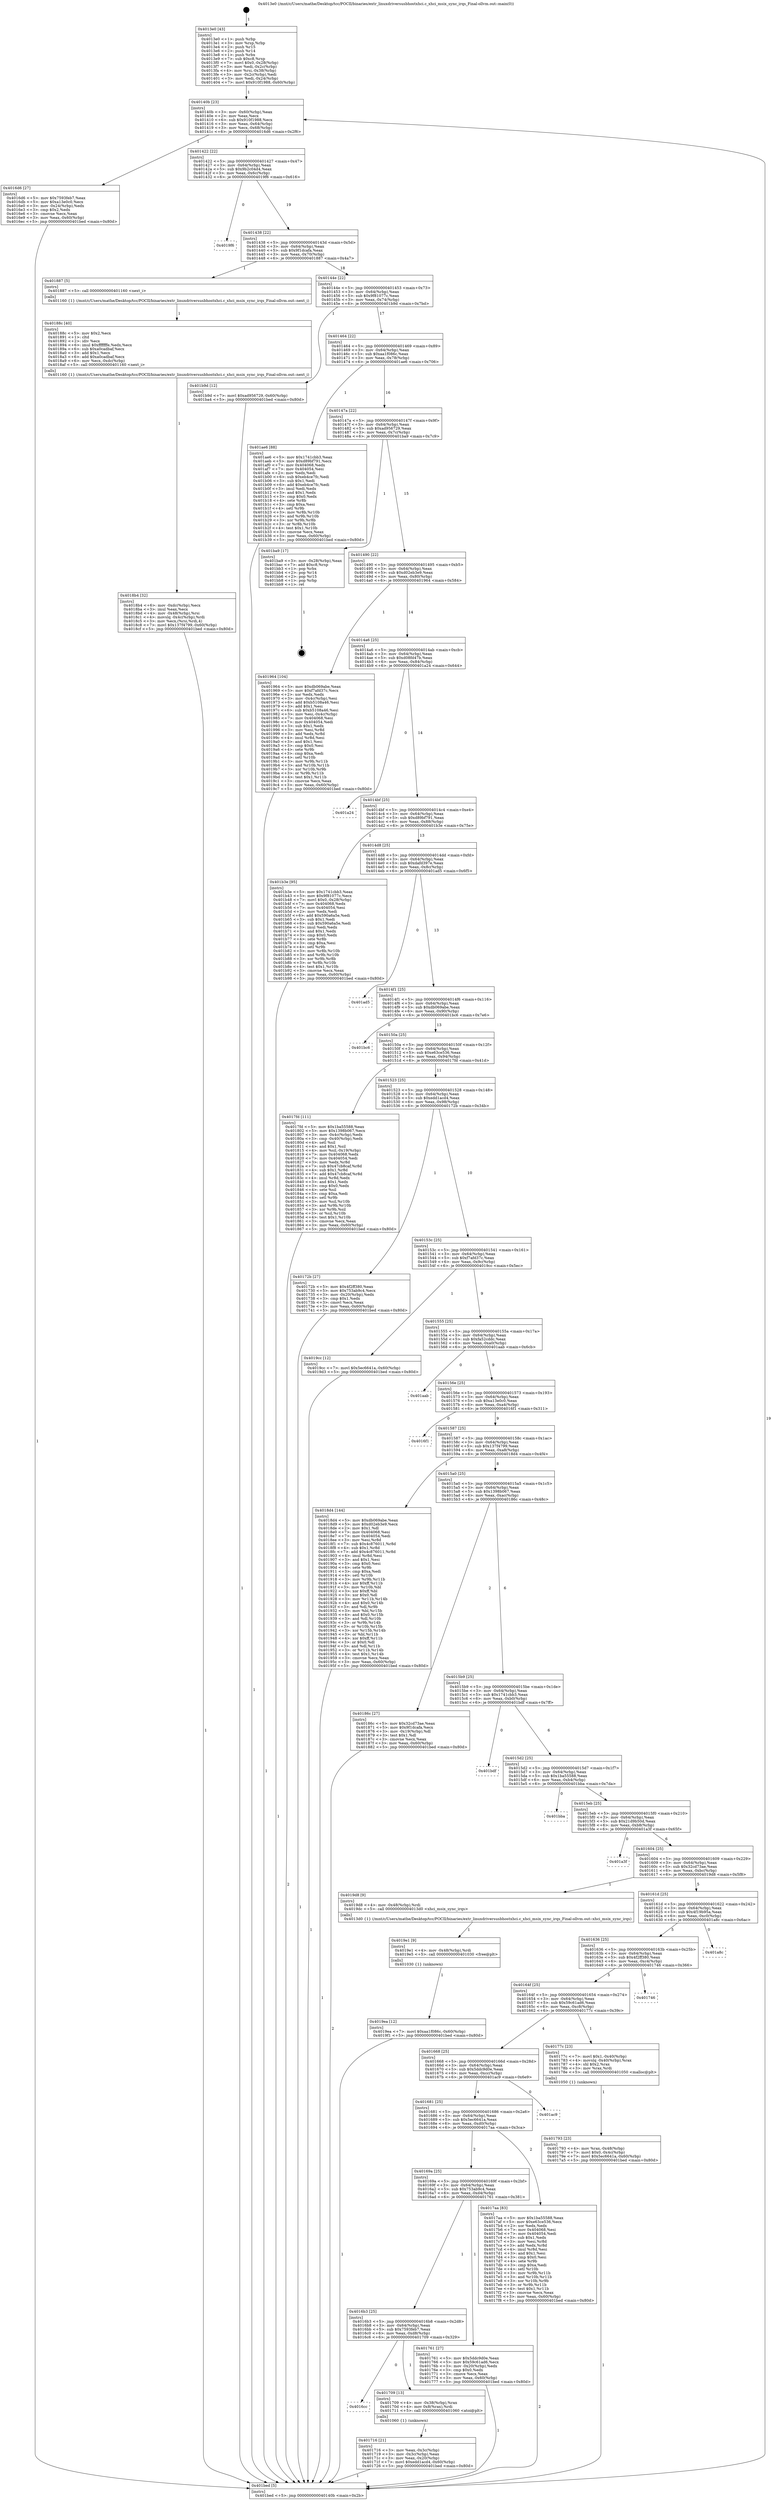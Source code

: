 digraph "0x4013e0" {
  label = "0x4013e0 (/mnt/c/Users/mathe/Desktop/tcc/POCII/binaries/extr_linuxdriversusbhostxhci.c_xhci_msix_sync_irqs_Final-ollvm.out::main(0))"
  labelloc = "t"
  node[shape=record]

  Entry [label="",width=0.3,height=0.3,shape=circle,fillcolor=black,style=filled]
  "0x40140b" [label="{
     0x40140b [23]\l
     | [instrs]\l
     &nbsp;&nbsp;0x40140b \<+3\>: mov -0x60(%rbp),%eax\l
     &nbsp;&nbsp;0x40140e \<+2\>: mov %eax,%ecx\l
     &nbsp;&nbsp;0x401410 \<+6\>: sub $0x910f1988,%ecx\l
     &nbsp;&nbsp;0x401416 \<+3\>: mov %eax,-0x64(%rbp)\l
     &nbsp;&nbsp;0x401419 \<+3\>: mov %ecx,-0x68(%rbp)\l
     &nbsp;&nbsp;0x40141c \<+6\>: je 00000000004016d6 \<main+0x2f6\>\l
  }"]
  "0x4016d6" [label="{
     0x4016d6 [27]\l
     | [instrs]\l
     &nbsp;&nbsp;0x4016d6 \<+5\>: mov $0x7593feb7,%eax\l
     &nbsp;&nbsp;0x4016db \<+5\>: mov $0xa13e0c0,%ecx\l
     &nbsp;&nbsp;0x4016e0 \<+3\>: mov -0x24(%rbp),%edx\l
     &nbsp;&nbsp;0x4016e3 \<+3\>: cmp $0x2,%edx\l
     &nbsp;&nbsp;0x4016e6 \<+3\>: cmovne %ecx,%eax\l
     &nbsp;&nbsp;0x4016e9 \<+3\>: mov %eax,-0x60(%rbp)\l
     &nbsp;&nbsp;0x4016ec \<+5\>: jmp 0000000000401bed \<main+0x80d\>\l
  }"]
  "0x401422" [label="{
     0x401422 [22]\l
     | [instrs]\l
     &nbsp;&nbsp;0x401422 \<+5\>: jmp 0000000000401427 \<main+0x47\>\l
     &nbsp;&nbsp;0x401427 \<+3\>: mov -0x64(%rbp),%eax\l
     &nbsp;&nbsp;0x40142a \<+5\>: sub $0x9b2c04d4,%eax\l
     &nbsp;&nbsp;0x40142f \<+3\>: mov %eax,-0x6c(%rbp)\l
     &nbsp;&nbsp;0x401432 \<+6\>: je 00000000004019f6 \<main+0x616\>\l
  }"]
  "0x401bed" [label="{
     0x401bed [5]\l
     | [instrs]\l
     &nbsp;&nbsp;0x401bed \<+5\>: jmp 000000000040140b \<main+0x2b\>\l
  }"]
  "0x4013e0" [label="{
     0x4013e0 [43]\l
     | [instrs]\l
     &nbsp;&nbsp;0x4013e0 \<+1\>: push %rbp\l
     &nbsp;&nbsp;0x4013e1 \<+3\>: mov %rsp,%rbp\l
     &nbsp;&nbsp;0x4013e4 \<+2\>: push %r15\l
     &nbsp;&nbsp;0x4013e6 \<+2\>: push %r14\l
     &nbsp;&nbsp;0x4013e8 \<+1\>: push %rbx\l
     &nbsp;&nbsp;0x4013e9 \<+7\>: sub $0xc8,%rsp\l
     &nbsp;&nbsp;0x4013f0 \<+7\>: movl $0x0,-0x28(%rbp)\l
     &nbsp;&nbsp;0x4013f7 \<+3\>: mov %edi,-0x2c(%rbp)\l
     &nbsp;&nbsp;0x4013fa \<+4\>: mov %rsi,-0x38(%rbp)\l
     &nbsp;&nbsp;0x4013fe \<+3\>: mov -0x2c(%rbp),%edi\l
     &nbsp;&nbsp;0x401401 \<+3\>: mov %edi,-0x24(%rbp)\l
     &nbsp;&nbsp;0x401404 \<+7\>: movl $0x910f1988,-0x60(%rbp)\l
  }"]
  Exit [label="",width=0.3,height=0.3,shape=circle,fillcolor=black,style=filled,peripheries=2]
  "0x4019f6" [label="{
     0x4019f6\l
  }", style=dashed]
  "0x401438" [label="{
     0x401438 [22]\l
     | [instrs]\l
     &nbsp;&nbsp;0x401438 \<+5\>: jmp 000000000040143d \<main+0x5d\>\l
     &nbsp;&nbsp;0x40143d \<+3\>: mov -0x64(%rbp),%eax\l
     &nbsp;&nbsp;0x401440 \<+5\>: sub $0x9f1dcafa,%eax\l
     &nbsp;&nbsp;0x401445 \<+3\>: mov %eax,-0x70(%rbp)\l
     &nbsp;&nbsp;0x401448 \<+6\>: je 0000000000401887 \<main+0x4a7\>\l
  }"]
  "0x4019ea" [label="{
     0x4019ea [12]\l
     | [instrs]\l
     &nbsp;&nbsp;0x4019ea \<+7\>: movl $0xaa1f086c,-0x60(%rbp)\l
     &nbsp;&nbsp;0x4019f1 \<+5\>: jmp 0000000000401bed \<main+0x80d\>\l
  }"]
  "0x401887" [label="{
     0x401887 [5]\l
     | [instrs]\l
     &nbsp;&nbsp;0x401887 \<+5\>: call 0000000000401160 \<next_i\>\l
     | [calls]\l
     &nbsp;&nbsp;0x401160 \{1\} (/mnt/c/Users/mathe/Desktop/tcc/POCII/binaries/extr_linuxdriversusbhostxhci.c_xhci_msix_sync_irqs_Final-ollvm.out::next_i)\l
  }"]
  "0x40144e" [label="{
     0x40144e [22]\l
     | [instrs]\l
     &nbsp;&nbsp;0x40144e \<+5\>: jmp 0000000000401453 \<main+0x73\>\l
     &nbsp;&nbsp;0x401453 \<+3\>: mov -0x64(%rbp),%eax\l
     &nbsp;&nbsp;0x401456 \<+5\>: sub $0x9f81077c,%eax\l
     &nbsp;&nbsp;0x40145b \<+3\>: mov %eax,-0x74(%rbp)\l
     &nbsp;&nbsp;0x40145e \<+6\>: je 0000000000401b9d \<main+0x7bd\>\l
  }"]
  "0x4019e1" [label="{
     0x4019e1 [9]\l
     | [instrs]\l
     &nbsp;&nbsp;0x4019e1 \<+4\>: mov -0x48(%rbp),%rdi\l
     &nbsp;&nbsp;0x4019e5 \<+5\>: call 0000000000401030 \<free@plt\>\l
     | [calls]\l
     &nbsp;&nbsp;0x401030 \{1\} (unknown)\l
  }"]
  "0x401b9d" [label="{
     0x401b9d [12]\l
     | [instrs]\l
     &nbsp;&nbsp;0x401b9d \<+7\>: movl $0xad956729,-0x60(%rbp)\l
     &nbsp;&nbsp;0x401ba4 \<+5\>: jmp 0000000000401bed \<main+0x80d\>\l
  }"]
  "0x401464" [label="{
     0x401464 [22]\l
     | [instrs]\l
     &nbsp;&nbsp;0x401464 \<+5\>: jmp 0000000000401469 \<main+0x89\>\l
     &nbsp;&nbsp;0x401469 \<+3\>: mov -0x64(%rbp),%eax\l
     &nbsp;&nbsp;0x40146c \<+5\>: sub $0xaa1f086c,%eax\l
     &nbsp;&nbsp;0x401471 \<+3\>: mov %eax,-0x78(%rbp)\l
     &nbsp;&nbsp;0x401474 \<+6\>: je 0000000000401ae6 \<main+0x706\>\l
  }"]
  "0x4018b4" [label="{
     0x4018b4 [32]\l
     | [instrs]\l
     &nbsp;&nbsp;0x4018b4 \<+6\>: mov -0xdc(%rbp),%ecx\l
     &nbsp;&nbsp;0x4018ba \<+3\>: imul %eax,%ecx\l
     &nbsp;&nbsp;0x4018bd \<+4\>: mov -0x48(%rbp),%rsi\l
     &nbsp;&nbsp;0x4018c1 \<+4\>: movslq -0x4c(%rbp),%rdi\l
     &nbsp;&nbsp;0x4018c5 \<+3\>: mov %ecx,(%rsi,%rdi,4)\l
     &nbsp;&nbsp;0x4018c8 \<+7\>: movl $0x137f4799,-0x60(%rbp)\l
     &nbsp;&nbsp;0x4018cf \<+5\>: jmp 0000000000401bed \<main+0x80d\>\l
  }"]
  "0x401ae6" [label="{
     0x401ae6 [88]\l
     | [instrs]\l
     &nbsp;&nbsp;0x401ae6 \<+5\>: mov $0x1741cbb3,%eax\l
     &nbsp;&nbsp;0x401aeb \<+5\>: mov $0xd89bf791,%ecx\l
     &nbsp;&nbsp;0x401af0 \<+7\>: mov 0x404068,%edx\l
     &nbsp;&nbsp;0x401af7 \<+7\>: mov 0x404054,%esi\l
     &nbsp;&nbsp;0x401afe \<+2\>: mov %edx,%edi\l
     &nbsp;&nbsp;0x401b00 \<+6\>: sub $0xeb4ce7fc,%edi\l
     &nbsp;&nbsp;0x401b06 \<+3\>: sub $0x1,%edi\l
     &nbsp;&nbsp;0x401b09 \<+6\>: add $0xeb4ce7fc,%edi\l
     &nbsp;&nbsp;0x401b0f \<+3\>: imul %edi,%edx\l
     &nbsp;&nbsp;0x401b12 \<+3\>: and $0x1,%edx\l
     &nbsp;&nbsp;0x401b15 \<+3\>: cmp $0x0,%edx\l
     &nbsp;&nbsp;0x401b18 \<+4\>: sete %r8b\l
     &nbsp;&nbsp;0x401b1c \<+3\>: cmp $0xa,%esi\l
     &nbsp;&nbsp;0x401b1f \<+4\>: setl %r9b\l
     &nbsp;&nbsp;0x401b23 \<+3\>: mov %r8b,%r10b\l
     &nbsp;&nbsp;0x401b26 \<+3\>: and %r9b,%r10b\l
     &nbsp;&nbsp;0x401b29 \<+3\>: xor %r9b,%r8b\l
     &nbsp;&nbsp;0x401b2c \<+3\>: or %r8b,%r10b\l
     &nbsp;&nbsp;0x401b2f \<+4\>: test $0x1,%r10b\l
     &nbsp;&nbsp;0x401b33 \<+3\>: cmovne %ecx,%eax\l
     &nbsp;&nbsp;0x401b36 \<+3\>: mov %eax,-0x60(%rbp)\l
     &nbsp;&nbsp;0x401b39 \<+5\>: jmp 0000000000401bed \<main+0x80d\>\l
  }"]
  "0x40147a" [label="{
     0x40147a [22]\l
     | [instrs]\l
     &nbsp;&nbsp;0x40147a \<+5\>: jmp 000000000040147f \<main+0x9f\>\l
     &nbsp;&nbsp;0x40147f \<+3\>: mov -0x64(%rbp),%eax\l
     &nbsp;&nbsp;0x401482 \<+5\>: sub $0xad956729,%eax\l
     &nbsp;&nbsp;0x401487 \<+3\>: mov %eax,-0x7c(%rbp)\l
     &nbsp;&nbsp;0x40148a \<+6\>: je 0000000000401ba9 \<main+0x7c9\>\l
  }"]
  "0x40188c" [label="{
     0x40188c [40]\l
     | [instrs]\l
     &nbsp;&nbsp;0x40188c \<+5\>: mov $0x2,%ecx\l
     &nbsp;&nbsp;0x401891 \<+1\>: cltd\l
     &nbsp;&nbsp;0x401892 \<+2\>: idiv %ecx\l
     &nbsp;&nbsp;0x401894 \<+6\>: imul $0xfffffffe,%edx,%ecx\l
     &nbsp;&nbsp;0x40189a \<+6\>: sub $0xa0cadbaf,%ecx\l
     &nbsp;&nbsp;0x4018a0 \<+3\>: add $0x1,%ecx\l
     &nbsp;&nbsp;0x4018a3 \<+6\>: add $0xa0cadbaf,%ecx\l
     &nbsp;&nbsp;0x4018a9 \<+6\>: mov %ecx,-0xdc(%rbp)\l
     &nbsp;&nbsp;0x4018af \<+5\>: call 0000000000401160 \<next_i\>\l
     | [calls]\l
     &nbsp;&nbsp;0x401160 \{1\} (/mnt/c/Users/mathe/Desktop/tcc/POCII/binaries/extr_linuxdriversusbhostxhci.c_xhci_msix_sync_irqs_Final-ollvm.out::next_i)\l
  }"]
  "0x401ba9" [label="{
     0x401ba9 [17]\l
     | [instrs]\l
     &nbsp;&nbsp;0x401ba9 \<+3\>: mov -0x28(%rbp),%eax\l
     &nbsp;&nbsp;0x401bac \<+7\>: add $0xc8,%rsp\l
     &nbsp;&nbsp;0x401bb3 \<+1\>: pop %rbx\l
     &nbsp;&nbsp;0x401bb4 \<+2\>: pop %r14\l
     &nbsp;&nbsp;0x401bb6 \<+2\>: pop %r15\l
     &nbsp;&nbsp;0x401bb8 \<+1\>: pop %rbp\l
     &nbsp;&nbsp;0x401bb9 \<+1\>: ret\l
  }"]
  "0x401490" [label="{
     0x401490 [22]\l
     | [instrs]\l
     &nbsp;&nbsp;0x401490 \<+5\>: jmp 0000000000401495 \<main+0xb5\>\l
     &nbsp;&nbsp;0x401495 \<+3\>: mov -0x64(%rbp),%eax\l
     &nbsp;&nbsp;0x401498 \<+5\>: sub $0xd02eb3e9,%eax\l
     &nbsp;&nbsp;0x40149d \<+3\>: mov %eax,-0x80(%rbp)\l
     &nbsp;&nbsp;0x4014a0 \<+6\>: je 0000000000401964 \<main+0x584\>\l
  }"]
  "0x401793" [label="{
     0x401793 [23]\l
     | [instrs]\l
     &nbsp;&nbsp;0x401793 \<+4\>: mov %rax,-0x48(%rbp)\l
     &nbsp;&nbsp;0x401797 \<+7\>: movl $0x0,-0x4c(%rbp)\l
     &nbsp;&nbsp;0x40179e \<+7\>: movl $0x5ec6641a,-0x60(%rbp)\l
     &nbsp;&nbsp;0x4017a5 \<+5\>: jmp 0000000000401bed \<main+0x80d\>\l
  }"]
  "0x401964" [label="{
     0x401964 [104]\l
     | [instrs]\l
     &nbsp;&nbsp;0x401964 \<+5\>: mov $0xdb069abe,%eax\l
     &nbsp;&nbsp;0x401969 \<+5\>: mov $0xf7afd37c,%ecx\l
     &nbsp;&nbsp;0x40196e \<+2\>: xor %edx,%edx\l
     &nbsp;&nbsp;0x401970 \<+3\>: mov -0x4c(%rbp),%esi\l
     &nbsp;&nbsp;0x401973 \<+6\>: add $0xb5108a46,%esi\l
     &nbsp;&nbsp;0x401979 \<+3\>: add $0x1,%esi\l
     &nbsp;&nbsp;0x40197c \<+6\>: sub $0xb5108a46,%esi\l
     &nbsp;&nbsp;0x401982 \<+3\>: mov %esi,-0x4c(%rbp)\l
     &nbsp;&nbsp;0x401985 \<+7\>: mov 0x404068,%esi\l
     &nbsp;&nbsp;0x40198c \<+7\>: mov 0x404054,%edi\l
     &nbsp;&nbsp;0x401993 \<+3\>: sub $0x1,%edx\l
     &nbsp;&nbsp;0x401996 \<+3\>: mov %esi,%r8d\l
     &nbsp;&nbsp;0x401999 \<+3\>: add %edx,%r8d\l
     &nbsp;&nbsp;0x40199c \<+4\>: imul %r8d,%esi\l
     &nbsp;&nbsp;0x4019a0 \<+3\>: and $0x1,%esi\l
     &nbsp;&nbsp;0x4019a3 \<+3\>: cmp $0x0,%esi\l
     &nbsp;&nbsp;0x4019a6 \<+4\>: sete %r9b\l
     &nbsp;&nbsp;0x4019aa \<+3\>: cmp $0xa,%edi\l
     &nbsp;&nbsp;0x4019ad \<+4\>: setl %r10b\l
     &nbsp;&nbsp;0x4019b1 \<+3\>: mov %r9b,%r11b\l
     &nbsp;&nbsp;0x4019b4 \<+3\>: and %r10b,%r11b\l
     &nbsp;&nbsp;0x4019b7 \<+3\>: xor %r10b,%r9b\l
     &nbsp;&nbsp;0x4019ba \<+3\>: or %r9b,%r11b\l
     &nbsp;&nbsp;0x4019bd \<+4\>: test $0x1,%r11b\l
     &nbsp;&nbsp;0x4019c1 \<+3\>: cmovne %ecx,%eax\l
     &nbsp;&nbsp;0x4019c4 \<+3\>: mov %eax,-0x60(%rbp)\l
     &nbsp;&nbsp;0x4019c7 \<+5\>: jmp 0000000000401bed \<main+0x80d\>\l
  }"]
  "0x4014a6" [label="{
     0x4014a6 [25]\l
     | [instrs]\l
     &nbsp;&nbsp;0x4014a6 \<+5\>: jmp 00000000004014ab \<main+0xcb\>\l
     &nbsp;&nbsp;0x4014ab \<+3\>: mov -0x64(%rbp),%eax\l
     &nbsp;&nbsp;0x4014ae \<+5\>: sub $0xd08fd47b,%eax\l
     &nbsp;&nbsp;0x4014b3 \<+6\>: mov %eax,-0x84(%rbp)\l
     &nbsp;&nbsp;0x4014b9 \<+6\>: je 0000000000401a24 \<main+0x644\>\l
  }"]
  "0x401716" [label="{
     0x401716 [21]\l
     | [instrs]\l
     &nbsp;&nbsp;0x401716 \<+3\>: mov %eax,-0x3c(%rbp)\l
     &nbsp;&nbsp;0x401719 \<+3\>: mov -0x3c(%rbp),%eax\l
     &nbsp;&nbsp;0x40171c \<+3\>: mov %eax,-0x20(%rbp)\l
     &nbsp;&nbsp;0x40171f \<+7\>: movl $0xedd1acd4,-0x60(%rbp)\l
     &nbsp;&nbsp;0x401726 \<+5\>: jmp 0000000000401bed \<main+0x80d\>\l
  }"]
  "0x401a24" [label="{
     0x401a24\l
  }", style=dashed]
  "0x4014bf" [label="{
     0x4014bf [25]\l
     | [instrs]\l
     &nbsp;&nbsp;0x4014bf \<+5\>: jmp 00000000004014c4 \<main+0xe4\>\l
     &nbsp;&nbsp;0x4014c4 \<+3\>: mov -0x64(%rbp),%eax\l
     &nbsp;&nbsp;0x4014c7 \<+5\>: sub $0xd89bf791,%eax\l
     &nbsp;&nbsp;0x4014cc \<+6\>: mov %eax,-0x88(%rbp)\l
     &nbsp;&nbsp;0x4014d2 \<+6\>: je 0000000000401b3e \<main+0x75e\>\l
  }"]
  "0x4016cc" [label="{
     0x4016cc\l
  }", style=dashed]
  "0x401b3e" [label="{
     0x401b3e [95]\l
     | [instrs]\l
     &nbsp;&nbsp;0x401b3e \<+5\>: mov $0x1741cbb3,%eax\l
     &nbsp;&nbsp;0x401b43 \<+5\>: mov $0x9f81077c,%ecx\l
     &nbsp;&nbsp;0x401b48 \<+7\>: movl $0x0,-0x28(%rbp)\l
     &nbsp;&nbsp;0x401b4f \<+7\>: mov 0x404068,%edx\l
     &nbsp;&nbsp;0x401b56 \<+7\>: mov 0x404054,%esi\l
     &nbsp;&nbsp;0x401b5d \<+2\>: mov %edx,%edi\l
     &nbsp;&nbsp;0x401b5f \<+6\>: add $0x590a6a5e,%edi\l
     &nbsp;&nbsp;0x401b65 \<+3\>: sub $0x1,%edi\l
     &nbsp;&nbsp;0x401b68 \<+6\>: sub $0x590a6a5e,%edi\l
     &nbsp;&nbsp;0x401b6e \<+3\>: imul %edi,%edx\l
     &nbsp;&nbsp;0x401b71 \<+3\>: and $0x1,%edx\l
     &nbsp;&nbsp;0x401b74 \<+3\>: cmp $0x0,%edx\l
     &nbsp;&nbsp;0x401b77 \<+4\>: sete %r8b\l
     &nbsp;&nbsp;0x401b7b \<+3\>: cmp $0xa,%esi\l
     &nbsp;&nbsp;0x401b7e \<+4\>: setl %r9b\l
     &nbsp;&nbsp;0x401b82 \<+3\>: mov %r8b,%r10b\l
     &nbsp;&nbsp;0x401b85 \<+3\>: and %r9b,%r10b\l
     &nbsp;&nbsp;0x401b88 \<+3\>: xor %r9b,%r8b\l
     &nbsp;&nbsp;0x401b8b \<+3\>: or %r8b,%r10b\l
     &nbsp;&nbsp;0x401b8e \<+4\>: test $0x1,%r10b\l
     &nbsp;&nbsp;0x401b92 \<+3\>: cmovne %ecx,%eax\l
     &nbsp;&nbsp;0x401b95 \<+3\>: mov %eax,-0x60(%rbp)\l
     &nbsp;&nbsp;0x401b98 \<+5\>: jmp 0000000000401bed \<main+0x80d\>\l
  }"]
  "0x4014d8" [label="{
     0x4014d8 [25]\l
     | [instrs]\l
     &nbsp;&nbsp;0x4014d8 \<+5\>: jmp 00000000004014dd \<main+0xfd\>\l
     &nbsp;&nbsp;0x4014dd \<+3\>: mov -0x64(%rbp),%eax\l
     &nbsp;&nbsp;0x4014e0 \<+5\>: sub $0xdafd397e,%eax\l
     &nbsp;&nbsp;0x4014e5 \<+6\>: mov %eax,-0x8c(%rbp)\l
     &nbsp;&nbsp;0x4014eb \<+6\>: je 0000000000401ad5 \<main+0x6f5\>\l
  }"]
  "0x401709" [label="{
     0x401709 [13]\l
     | [instrs]\l
     &nbsp;&nbsp;0x401709 \<+4\>: mov -0x38(%rbp),%rax\l
     &nbsp;&nbsp;0x40170d \<+4\>: mov 0x8(%rax),%rdi\l
     &nbsp;&nbsp;0x401711 \<+5\>: call 0000000000401060 \<atoi@plt\>\l
     | [calls]\l
     &nbsp;&nbsp;0x401060 \{1\} (unknown)\l
  }"]
  "0x401ad5" [label="{
     0x401ad5\l
  }", style=dashed]
  "0x4014f1" [label="{
     0x4014f1 [25]\l
     | [instrs]\l
     &nbsp;&nbsp;0x4014f1 \<+5\>: jmp 00000000004014f6 \<main+0x116\>\l
     &nbsp;&nbsp;0x4014f6 \<+3\>: mov -0x64(%rbp),%eax\l
     &nbsp;&nbsp;0x4014f9 \<+5\>: sub $0xdb069abe,%eax\l
     &nbsp;&nbsp;0x4014fe \<+6\>: mov %eax,-0x90(%rbp)\l
     &nbsp;&nbsp;0x401504 \<+6\>: je 0000000000401bc6 \<main+0x7e6\>\l
  }"]
  "0x4016b3" [label="{
     0x4016b3 [25]\l
     | [instrs]\l
     &nbsp;&nbsp;0x4016b3 \<+5\>: jmp 00000000004016b8 \<main+0x2d8\>\l
     &nbsp;&nbsp;0x4016b8 \<+3\>: mov -0x64(%rbp),%eax\l
     &nbsp;&nbsp;0x4016bb \<+5\>: sub $0x7593feb7,%eax\l
     &nbsp;&nbsp;0x4016c0 \<+6\>: mov %eax,-0xd8(%rbp)\l
     &nbsp;&nbsp;0x4016c6 \<+6\>: je 0000000000401709 \<main+0x329\>\l
  }"]
  "0x401bc6" [label="{
     0x401bc6\l
  }", style=dashed]
  "0x40150a" [label="{
     0x40150a [25]\l
     | [instrs]\l
     &nbsp;&nbsp;0x40150a \<+5\>: jmp 000000000040150f \<main+0x12f\>\l
     &nbsp;&nbsp;0x40150f \<+3\>: mov -0x64(%rbp),%eax\l
     &nbsp;&nbsp;0x401512 \<+5\>: sub $0xe63ce536,%eax\l
     &nbsp;&nbsp;0x401517 \<+6\>: mov %eax,-0x94(%rbp)\l
     &nbsp;&nbsp;0x40151d \<+6\>: je 00000000004017fd \<main+0x41d\>\l
  }"]
  "0x401761" [label="{
     0x401761 [27]\l
     | [instrs]\l
     &nbsp;&nbsp;0x401761 \<+5\>: mov $0x5ddc9d0e,%eax\l
     &nbsp;&nbsp;0x401766 \<+5\>: mov $0x59c61ad6,%ecx\l
     &nbsp;&nbsp;0x40176b \<+3\>: mov -0x20(%rbp),%edx\l
     &nbsp;&nbsp;0x40176e \<+3\>: cmp $0x0,%edx\l
     &nbsp;&nbsp;0x401771 \<+3\>: cmove %ecx,%eax\l
     &nbsp;&nbsp;0x401774 \<+3\>: mov %eax,-0x60(%rbp)\l
     &nbsp;&nbsp;0x401777 \<+5\>: jmp 0000000000401bed \<main+0x80d\>\l
  }"]
  "0x4017fd" [label="{
     0x4017fd [111]\l
     | [instrs]\l
     &nbsp;&nbsp;0x4017fd \<+5\>: mov $0x1ba55588,%eax\l
     &nbsp;&nbsp;0x401802 \<+5\>: mov $0x1398b067,%ecx\l
     &nbsp;&nbsp;0x401807 \<+3\>: mov -0x4c(%rbp),%edx\l
     &nbsp;&nbsp;0x40180a \<+3\>: cmp -0x40(%rbp),%edx\l
     &nbsp;&nbsp;0x40180d \<+4\>: setl %sil\l
     &nbsp;&nbsp;0x401811 \<+4\>: and $0x1,%sil\l
     &nbsp;&nbsp;0x401815 \<+4\>: mov %sil,-0x19(%rbp)\l
     &nbsp;&nbsp;0x401819 \<+7\>: mov 0x404068,%edx\l
     &nbsp;&nbsp;0x401820 \<+7\>: mov 0x404054,%edi\l
     &nbsp;&nbsp;0x401827 \<+3\>: mov %edx,%r8d\l
     &nbsp;&nbsp;0x40182a \<+7\>: sub $0x47cb8caf,%r8d\l
     &nbsp;&nbsp;0x401831 \<+4\>: sub $0x1,%r8d\l
     &nbsp;&nbsp;0x401835 \<+7\>: add $0x47cb8caf,%r8d\l
     &nbsp;&nbsp;0x40183c \<+4\>: imul %r8d,%edx\l
     &nbsp;&nbsp;0x401840 \<+3\>: and $0x1,%edx\l
     &nbsp;&nbsp;0x401843 \<+3\>: cmp $0x0,%edx\l
     &nbsp;&nbsp;0x401846 \<+4\>: sete %sil\l
     &nbsp;&nbsp;0x40184a \<+3\>: cmp $0xa,%edi\l
     &nbsp;&nbsp;0x40184d \<+4\>: setl %r9b\l
     &nbsp;&nbsp;0x401851 \<+3\>: mov %sil,%r10b\l
     &nbsp;&nbsp;0x401854 \<+3\>: and %r9b,%r10b\l
     &nbsp;&nbsp;0x401857 \<+3\>: xor %r9b,%sil\l
     &nbsp;&nbsp;0x40185a \<+3\>: or %sil,%r10b\l
     &nbsp;&nbsp;0x40185d \<+4\>: test $0x1,%r10b\l
     &nbsp;&nbsp;0x401861 \<+3\>: cmovne %ecx,%eax\l
     &nbsp;&nbsp;0x401864 \<+3\>: mov %eax,-0x60(%rbp)\l
     &nbsp;&nbsp;0x401867 \<+5\>: jmp 0000000000401bed \<main+0x80d\>\l
  }"]
  "0x401523" [label="{
     0x401523 [25]\l
     | [instrs]\l
     &nbsp;&nbsp;0x401523 \<+5\>: jmp 0000000000401528 \<main+0x148\>\l
     &nbsp;&nbsp;0x401528 \<+3\>: mov -0x64(%rbp),%eax\l
     &nbsp;&nbsp;0x40152b \<+5\>: sub $0xedd1acd4,%eax\l
     &nbsp;&nbsp;0x401530 \<+6\>: mov %eax,-0x98(%rbp)\l
     &nbsp;&nbsp;0x401536 \<+6\>: je 000000000040172b \<main+0x34b\>\l
  }"]
  "0x40169a" [label="{
     0x40169a [25]\l
     | [instrs]\l
     &nbsp;&nbsp;0x40169a \<+5\>: jmp 000000000040169f \<main+0x2bf\>\l
     &nbsp;&nbsp;0x40169f \<+3\>: mov -0x64(%rbp),%eax\l
     &nbsp;&nbsp;0x4016a2 \<+5\>: sub $0x753ab9c4,%eax\l
     &nbsp;&nbsp;0x4016a7 \<+6\>: mov %eax,-0xd4(%rbp)\l
     &nbsp;&nbsp;0x4016ad \<+6\>: je 0000000000401761 \<main+0x381\>\l
  }"]
  "0x40172b" [label="{
     0x40172b [27]\l
     | [instrs]\l
     &nbsp;&nbsp;0x40172b \<+5\>: mov $0x4f2ff380,%eax\l
     &nbsp;&nbsp;0x401730 \<+5\>: mov $0x753ab9c4,%ecx\l
     &nbsp;&nbsp;0x401735 \<+3\>: mov -0x20(%rbp),%edx\l
     &nbsp;&nbsp;0x401738 \<+3\>: cmp $0x1,%edx\l
     &nbsp;&nbsp;0x40173b \<+3\>: cmovl %ecx,%eax\l
     &nbsp;&nbsp;0x40173e \<+3\>: mov %eax,-0x60(%rbp)\l
     &nbsp;&nbsp;0x401741 \<+5\>: jmp 0000000000401bed \<main+0x80d\>\l
  }"]
  "0x40153c" [label="{
     0x40153c [25]\l
     | [instrs]\l
     &nbsp;&nbsp;0x40153c \<+5\>: jmp 0000000000401541 \<main+0x161\>\l
     &nbsp;&nbsp;0x401541 \<+3\>: mov -0x64(%rbp),%eax\l
     &nbsp;&nbsp;0x401544 \<+5\>: sub $0xf7afd37c,%eax\l
     &nbsp;&nbsp;0x401549 \<+6\>: mov %eax,-0x9c(%rbp)\l
     &nbsp;&nbsp;0x40154f \<+6\>: je 00000000004019cc \<main+0x5ec\>\l
  }"]
  "0x4017aa" [label="{
     0x4017aa [83]\l
     | [instrs]\l
     &nbsp;&nbsp;0x4017aa \<+5\>: mov $0x1ba55588,%eax\l
     &nbsp;&nbsp;0x4017af \<+5\>: mov $0xe63ce536,%ecx\l
     &nbsp;&nbsp;0x4017b4 \<+2\>: xor %edx,%edx\l
     &nbsp;&nbsp;0x4017b6 \<+7\>: mov 0x404068,%esi\l
     &nbsp;&nbsp;0x4017bd \<+7\>: mov 0x404054,%edi\l
     &nbsp;&nbsp;0x4017c4 \<+3\>: sub $0x1,%edx\l
     &nbsp;&nbsp;0x4017c7 \<+3\>: mov %esi,%r8d\l
     &nbsp;&nbsp;0x4017ca \<+3\>: add %edx,%r8d\l
     &nbsp;&nbsp;0x4017cd \<+4\>: imul %r8d,%esi\l
     &nbsp;&nbsp;0x4017d1 \<+3\>: and $0x1,%esi\l
     &nbsp;&nbsp;0x4017d4 \<+3\>: cmp $0x0,%esi\l
     &nbsp;&nbsp;0x4017d7 \<+4\>: sete %r9b\l
     &nbsp;&nbsp;0x4017db \<+3\>: cmp $0xa,%edi\l
     &nbsp;&nbsp;0x4017de \<+4\>: setl %r10b\l
     &nbsp;&nbsp;0x4017e2 \<+3\>: mov %r9b,%r11b\l
     &nbsp;&nbsp;0x4017e5 \<+3\>: and %r10b,%r11b\l
     &nbsp;&nbsp;0x4017e8 \<+3\>: xor %r10b,%r9b\l
     &nbsp;&nbsp;0x4017eb \<+3\>: or %r9b,%r11b\l
     &nbsp;&nbsp;0x4017ee \<+4\>: test $0x1,%r11b\l
     &nbsp;&nbsp;0x4017f2 \<+3\>: cmovne %ecx,%eax\l
     &nbsp;&nbsp;0x4017f5 \<+3\>: mov %eax,-0x60(%rbp)\l
     &nbsp;&nbsp;0x4017f8 \<+5\>: jmp 0000000000401bed \<main+0x80d\>\l
  }"]
  "0x4019cc" [label="{
     0x4019cc [12]\l
     | [instrs]\l
     &nbsp;&nbsp;0x4019cc \<+7\>: movl $0x5ec6641a,-0x60(%rbp)\l
     &nbsp;&nbsp;0x4019d3 \<+5\>: jmp 0000000000401bed \<main+0x80d\>\l
  }"]
  "0x401555" [label="{
     0x401555 [25]\l
     | [instrs]\l
     &nbsp;&nbsp;0x401555 \<+5\>: jmp 000000000040155a \<main+0x17a\>\l
     &nbsp;&nbsp;0x40155a \<+3\>: mov -0x64(%rbp),%eax\l
     &nbsp;&nbsp;0x40155d \<+5\>: sub $0xfa52cddc,%eax\l
     &nbsp;&nbsp;0x401562 \<+6\>: mov %eax,-0xa0(%rbp)\l
     &nbsp;&nbsp;0x401568 \<+6\>: je 0000000000401aab \<main+0x6cb\>\l
  }"]
  "0x401681" [label="{
     0x401681 [25]\l
     | [instrs]\l
     &nbsp;&nbsp;0x401681 \<+5\>: jmp 0000000000401686 \<main+0x2a6\>\l
     &nbsp;&nbsp;0x401686 \<+3\>: mov -0x64(%rbp),%eax\l
     &nbsp;&nbsp;0x401689 \<+5\>: sub $0x5ec6641a,%eax\l
     &nbsp;&nbsp;0x40168e \<+6\>: mov %eax,-0xd0(%rbp)\l
     &nbsp;&nbsp;0x401694 \<+6\>: je 00000000004017aa \<main+0x3ca\>\l
  }"]
  "0x401aab" [label="{
     0x401aab\l
  }", style=dashed]
  "0x40156e" [label="{
     0x40156e [25]\l
     | [instrs]\l
     &nbsp;&nbsp;0x40156e \<+5\>: jmp 0000000000401573 \<main+0x193\>\l
     &nbsp;&nbsp;0x401573 \<+3\>: mov -0x64(%rbp),%eax\l
     &nbsp;&nbsp;0x401576 \<+5\>: sub $0xa13e0c0,%eax\l
     &nbsp;&nbsp;0x40157b \<+6\>: mov %eax,-0xa4(%rbp)\l
     &nbsp;&nbsp;0x401581 \<+6\>: je 00000000004016f1 \<main+0x311\>\l
  }"]
  "0x401ac9" [label="{
     0x401ac9\l
  }", style=dashed]
  "0x4016f1" [label="{
     0x4016f1\l
  }", style=dashed]
  "0x401587" [label="{
     0x401587 [25]\l
     | [instrs]\l
     &nbsp;&nbsp;0x401587 \<+5\>: jmp 000000000040158c \<main+0x1ac\>\l
     &nbsp;&nbsp;0x40158c \<+3\>: mov -0x64(%rbp),%eax\l
     &nbsp;&nbsp;0x40158f \<+5\>: sub $0x137f4799,%eax\l
     &nbsp;&nbsp;0x401594 \<+6\>: mov %eax,-0xa8(%rbp)\l
     &nbsp;&nbsp;0x40159a \<+6\>: je 00000000004018d4 \<main+0x4f4\>\l
  }"]
  "0x401668" [label="{
     0x401668 [25]\l
     | [instrs]\l
     &nbsp;&nbsp;0x401668 \<+5\>: jmp 000000000040166d \<main+0x28d\>\l
     &nbsp;&nbsp;0x40166d \<+3\>: mov -0x64(%rbp),%eax\l
     &nbsp;&nbsp;0x401670 \<+5\>: sub $0x5ddc9d0e,%eax\l
     &nbsp;&nbsp;0x401675 \<+6\>: mov %eax,-0xcc(%rbp)\l
     &nbsp;&nbsp;0x40167b \<+6\>: je 0000000000401ac9 \<main+0x6e9\>\l
  }"]
  "0x4018d4" [label="{
     0x4018d4 [144]\l
     | [instrs]\l
     &nbsp;&nbsp;0x4018d4 \<+5\>: mov $0xdb069abe,%eax\l
     &nbsp;&nbsp;0x4018d9 \<+5\>: mov $0xd02eb3e9,%ecx\l
     &nbsp;&nbsp;0x4018de \<+2\>: mov $0x1,%dl\l
     &nbsp;&nbsp;0x4018e0 \<+7\>: mov 0x404068,%esi\l
     &nbsp;&nbsp;0x4018e7 \<+7\>: mov 0x404054,%edi\l
     &nbsp;&nbsp;0x4018ee \<+3\>: mov %esi,%r8d\l
     &nbsp;&nbsp;0x4018f1 \<+7\>: sub $0x4c876011,%r8d\l
     &nbsp;&nbsp;0x4018f8 \<+4\>: sub $0x1,%r8d\l
     &nbsp;&nbsp;0x4018fc \<+7\>: add $0x4c876011,%r8d\l
     &nbsp;&nbsp;0x401903 \<+4\>: imul %r8d,%esi\l
     &nbsp;&nbsp;0x401907 \<+3\>: and $0x1,%esi\l
     &nbsp;&nbsp;0x40190a \<+3\>: cmp $0x0,%esi\l
     &nbsp;&nbsp;0x40190d \<+4\>: sete %r9b\l
     &nbsp;&nbsp;0x401911 \<+3\>: cmp $0xa,%edi\l
     &nbsp;&nbsp;0x401914 \<+4\>: setl %r10b\l
     &nbsp;&nbsp;0x401918 \<+3\>: mov %r9b,%r11b\l
     &nbsp;&nbsp;0x40191b \<+4\>: xor $0xff,%r11b\l
     &nbsp;&nbsp;0x40191f \<+3\>: mov %r10b,%bl\l
     &nbsp;&nbsp;0x401922 \<+3\>: xor $0xff,%bl\l
     &nbsp;&nbsp;0x401925 \<+3\>: xor $0x0,%dl\l
     &nbsp;&nbsp;0x401928 \<+3\>: mov %r11b,%r14b\l
     &nbsp;&nbsp;0x40192b \<+4\>: and $0x0,%r14b\l
     &nbsp;&nbsp;0x40192f \<+3\>: and %dl,%r9b\l
     &nbsp;&nbsp;0x401932 \<+3\>: mov %bl,%r15b\l
     &nbsp;&nbsp;0x401935 \<+4\>: and $0x0,%r15b\l
     &nbsp;&nbsp;0x401939 \<+3\>: and %dl,%r10b\l
     &nbsp;&nbsp;0x40193c \<+3\>: or %r9b,%r14b\l
     &nbsp;&nbsp;0x40193f \<+3\>: or %r10b,%r15b\l
     &nbsp;&nbsp;0x401942 \<+3\>: xor %r15b,%r14b\l
     &nbsp;&nbsp;0x401945 \<+3\>: or %bl,%r11b\l
     &nbsp;&nbsp;0x401948 \<+4\>: xor $0xff,%r11b\l
     &nbsp;&nbsp;0x40194c \<+3\>: or $0x0,%dl\l
     &nbsp;&nbsp;0x40194f \<+3\>: and %dl,%r11b\l
     &nbsp;&nbsp;0x401952 \<+3\>: or %r11b,%r14b\l
     &nbsp;&nbsp;0x401955 \<+4\>: test $0x1,%r14b\l
     &nbsp;&nbsp;0x401959 \<+3\>: cmovne %ecx,%eax\l
     &nbsp;&nbsp;0x40195c \<+3\>: mov %eax,-0x60(%rbp)\l
     &nbsp;&nbsp;0x40195f \<+5\>: jmp 0000000000401bed \<main+0x80d\>\l
  }"]
  "0x4015a0" [label="{
     0x4015a0 [25]\l
     | [instrs]\l
     &nbsp;&nbsp;0x4015a0 \<+5\>: jmp 00000000004015a5 \<main+0x1c5\>\l
     &nbsp;&nbsp;0x4015a5 \<+3\>: mov -0x64(%rbp),%eax\l
     &nbsp;&nbsp;0x4015a8 \<+5\>: sub $0x1398b067,%eax\l
     &nbsp;&nbsp;0x4015ad \<+6\>: mov %eax,-0xac(%rbp)\l
     &nbsp;&nbsp;0x4015b3 \<+6\>: je 000000000040186c \<main+0x48c\>\l
  }"]
  "0x40177c" [label="{
     0x40177c [23]\l
     | [instrs]\l
     &nbsp;&nbsp;0x40177c \<+7\>: movl $0x1,-0x40(%rbp)\l
     &nbsp;&nbsp;0x401783 \<+4\>: movslq -0x40(%rbp),%rax\l
     &nbsp;&nbsp;0x401787 \<+4\>: shl $0x2,%rax\l
     &nbsp;&nbsp;0x40178b \<+3\>: mov %rax,%rdi\l
     &nbsp;&nbsp;0x40178e \<+5\>: call 0000000000401050 \<malloc@plt\>\l
     | [calls]\l
     &nbsp;&nbsp;0x401050 \{1\} (unknown)\l
  }"]
  "0x40186c" [label="{
     0x40186c [27]\l
     | [instrs]\l
     &nbsp;&nbsp;0x40186c \<+5\>: mov $0x32cd73ae,%eax\l
     &nbsp;&nbsp;0x401871 \<+5\>: mov $0x9f1dcafa,%ecx\l
     &nbsp;&nbsp;0x401876 \<+3\>: mov -0x19(%rbp),%dl\l
     &nbsp;&nbsp;0x401879 \<+3\>: test $0x1,%dl\l
     &nbsp;&nbsp;0x40187c \<+3\>: cmovne %ecx,%eax\l
     &nbsp;&nbsp;0x40187f \<+3\>: mov %eax,-0x60(%rbp)\l
     &nbsp;&nbsp;0x401882 \<+5\>: jmp 0000000000401bed \<main+0x80d\>\l
  }"]
  "0x4015b9" [label="{
     0x4015b9 [25]\l
     | [instrs]\l
     &nbsp;&nbsp;0x4015b9 \<+5\>: jmp 00000000004015be \<main+0x1de\>\l
     &nbsp;&nbsp;0x4015be \<+3\>: mov -0x64(%rbp),%eax\l
     &nbsp;&nbsp;0x4015c1 \<+5\>: sub $0x1741cbb3,%eax\l
     &nbsp;&nbsp;0x4015c6 \<+6\>: mov %eax,-0xb0(%rbp)\l
     &nbsp;&nbsp;0x4015cc \<+6\>: je 0000000000401bdf \<main+0x7ff\>\l
  }"]
  "0x40164f" [label="{
     0x40164f [25]\l
     | [instrs]\l
     &nbsp;&nbsp;0x40164f \<+5\>: jmp 0000000000401654 \<main+0x274\>\l
     &nbsp;&nbsp;0x401654 \<+3\>: mov -0x64(%rbp),%eax\l
     &nbsp;&nbsp;0x401657 \<+5\>: sub $0x59c61ad6,%eax\l
     &nbsp;&nbsp;0x40165c \<+6\>: mov %eax,-0xc8(%rbp)\l
     &nbsp;&nbsp;0x401662 \<+6\>: je 000000000040177c \<main+0x39c\>\l
  }"]
  "0x401bdf" [label="{
     0x401bdf\l
  }", style=dashed]
  "0x4015d2" [label="{
     0x4015d2 [25]\l
     | [instrs]\l
     &nbsp;&nbsp;0x4015d2 \<+5\>: jmp 00000000004015d7 \<main+0x1f7\>\l
     &nbsp;&nbsp;0x4015d7 \<+3\>: mov -0x64(%rbp),%eax\l
     &nbsp;&nbsp;0x4015da \<+5\>: sub $0x1ba55588,%eax\l
     &nbsp;&nbsp;0x4015df \<+6\>: mov %eax,-0xb4(%rbp)\l
     &nbsp;&nbsp;0x4015e5 \<+6\>: je 0000000000401bba \<main+0x7da\>\l
  }"]
  "0x401746" [label="{
     0x401746\l
  }", style=dashed]
  "0x401bba" [label="{
     0x401bba\l
  }", style=dashed]
  "0x4015eb" [label="{
     0x4015eb [25]\l
     | [instrs]\l
     &nbsp;&nbsp;0x4015eb \<+5\>: jmp 00000000004015f0 \<main+0x210\>\l
     &nbsp;&nbsp;0x4015f0 \<+3\>: mov -0x64(%rbp),%eax\l
     &nbsp;&nbsp;0x4015f3 \<+5\>: sub $0x21d9b50d,%eax\l
     &nbsp;&nbsp;0x4015f8 \<+6\>: mov %eax,-0xb8(%rbp)\l
     &nbsp;&nbsp;0x4015fe \<+6\>: je 0000000000401a3f \<main+0x65f\>\l
  }"]
  "0x401636" [label="{
     0x401636 [25]\l
     | [instrs]\l
     &nbsp;&nbsp;0x401636 \<+5\>: jmp 000000000040163b \<main+0x25b\>\l
     &nbsp;&nbsp;0x40163b \<+3\>: mov -0x64(%rbp),%eax\l
     &nbsp;&nbsp;0x40163e \<+5\>: sub $0x4f2ff380,%eax\l
     &nbsp;&nbsp;0x401643 \<+6\>: mov %eax,-0xc4(%rbp)\l
     &nbsp;&nbsp;0x401649 \<+6\>: je 0000000000401746 \<main+0x366\>\l
  }"]
  "0x401a3f" [label="{
     0x401a3f\l
  }", style=dashed]
  "0x401604" [label="{
     0x401604 [25]\l
     | [instrs]\l
     &nbsp;&nbsp;0x401604 \<+5\>: jmp 0000000000401609 \<main+0x229\>\l
     &nbsp;&nbsp;0x401609 \<+3\>: mov -0x64(%rbp),%eax\l
     &nbsp;&nbsp;0x40160c \<+5\>: sub $0x32cd73ae,%eax\l
     &nbsp;&nbsp;0x401611 \<+6\>: mov %eax,-0xbc(%rbp)\l
     &nbsp;&nbsp;0x401617 \<+6\>: je 00000000004019d8 \<main+0x5f8\>\l
  }"]
  "0x401a8c" [label="{
     0x401a8c\l
  }", style=dashed]
  "0x4019d8" [label="{
     0x4019d8 [9]\l
     | [instrs]\l
     &nbsp;&nbsp;0x4019d8 \<+4\>: mov -0x48(%rbp),%rdi\l
     &nbsp;&nbsp;0x4019dc \<+5\>: call 00000000004013d0 \<xhci_msix_sync_irqs\>\l
     | [calls]\l
     &nbsp;&nbsp;0x4013d0 \{1\} (/mnt/c/Users/mathe/Desktop/tcc/POCII/binaries/extr_linuxdriversusbhostxhci.c_xhci_msix_sync_irqs_Final-ollvm.out::xhci_msix_sync_irqs)\l
  }"]
  "0x40161d" [label="{
     0x40161d [25]\l
     | [instrs]\l
     &nbsp;&nbsp;0x40161d \<+5\>: jmp 0000000000401622 \<main+0x242\>\l
     &nbsp;&nbsp;0x401622 \<+3\>: mov -0x64(%rbp),%eax\l
     &nbsp;&nbsp;0x401625 \<+5\>: sub $0x4f19b95a,%eax\l
     &nbsp;&nbsp;0x40162a \<+6\>: mov %eax,-0xc0(%rbp)\l
     &nbsp;&nbsp;0x401630 \<+6\>: je 0000000000401a8c \<main+0x6ac\>\l
  }"]
  Entry -> "0x4013e0" [label=" 1"]
  "0x40140b" -> "0x4016d6" [label=" 1"]
  "0x40140b" -> "0x401422" [label=" 19"]
  "0x4016d6" -> "0x401bed" [label=" 1"]
  "0x4013e0" -> "0x40140b" [label=" 1"]
  "0x401bed" -> "0x40140b" [label=" 19"]
  "0x401ba9" -> Exit [label=" 1"]
  "0x401422" -> "0x4019f6" [label=" 0"]
  "0x401422" -> "0x401438" [label=" 19"]
  "0x401b9d" -> "0x401bed" [label=" 1"]
  "0x401438" -> "0x401887" [label=" 1"]
  "0x401438" -> "0x40144e" [label=" 18"]
  "0x401b3e" -> "0x401bed" [label=" 1"]
  "0x40144e" -> "0x401b9d" [label=" 1"]
  "0x40144e" -> "0x401464" [label=" 17"]
  "0x401ae6" -> "0x401bed" [label=" 1"]
  "0x401464" -> "0x401ae6" [label=" 1"]
  "0x401464" -> "0x40147a" [label=" 16"]
  "0x4019ea" -> "0x401bed" [label=" 1"]
  "0x40147a" -> "0x401ba9" [label=" 1"]
  "0x40147a" -> "0x401490" [label=" 15"]
  "0x4019e1" -> "0x4019ea" [label=" 1"]
  "0x401490" -> "0x401964" [label=" 1"]
  "0x401490" -> "0x4014a6" [label=" 14"]
  "0x4019d8" -> "0x4019e1" [label=" 1"]
  "0x4014a6" -> "0x401a24" [label=" 0"]
  "0x4014a6" -> "0x4014bf" [label=" 14"]
  "0x4019cc" -> "0x401bed" [label=" 1"]
  "0x4014bf" -> "0x401b3e" [label=" 1"]
  "0x4014bf" -> "0x4014d8" [label=" 13"]
  "0x401964" -> "0x401bed" [label=" 1"]
  "0x4014d8" -> "0x401ad5" [label=" 0"]
  "0x4014d8" -> "0x4014f1" [label=" 13"]
  "0x4018d4" -> "0x401bed" [label=" 1"]
  "0x4014f1" -> "0x401bc6" [label=" 0"]
  "0x4014f1" -> "0x40150a" [label=" 13"]
  "0x40188c" -> "0x4018b4" [label=" 1"]
  "0x40150a" -> "0x4017fd" [label=" 2"]
  "0x40150a" -> "0x401523" [label=" 11"]
  "0x401887" -> "0x40188c" [label=" 1"]
  "0x401523" -> "0x40172b" [label=" 1"]
  "0x401523" -> "0x40153c" [label=" 10"]
  "0x4017fd" -> "0x401bed" [label=" 2"]
  "0x40153c" -> "0x4019cc" [label=" 1"]
  "0x40153c" -> "0x401555" [label=" 9"]
  "0x4017aa" -> "0x401bed" [label=" 2"]
  "0x401555" -> "0x401aab" [label=" 0"]
  "0x401555" -> "0x40156e" [label=" 9"]
  "0x40177c" -> "0x401793" [label=" 1"]
  "0x40156e" -> "0x4016f1" [label=" 0"]
  "0x40156e" -> "0x401587" [label=" 9"]
  "0x401761" -> "0x401bed" [label=" 1"]
  "0x401587" -> "0x4018d4" [label=" 1"]
  "0x401587" -> "0x4015a0" [label=" 8"]
  "0x401716" -> "0x401bed" [label=" 1"]
  "0x4015a0" -> "0x40186c" [label=" 2"]
  "0x4015a0" -> "0x4015b9" [label=" 6"]
  "0x401709" -> "0x401716" [label=" 1"]
  "0x4015b9" -> "0x401bdf" [label=" 0"]
  "0x4015b9" -> "0x4015d2" [label=" 6"]
  "0x4016b3" -> "0x401709" [label=" 1"]
  "0x4015d2" -> "0x401bba" [label=" 0"]
  "0x4015d2" -> "0x4015eb" [label=" 6"]
  "0x4018b4" -> "0x401bed" [label=" 1"]
  "0x4015eb" -> "0x401a3f" [label=" 0"]
  "0x4015eb" -> "0x401604" [label=" 6"]
  "0x40169a" -> "0x401761" [label=" 1"]
  "0x401604" -> "0x4019d8" [label=" 1"]
  "0x401604" -> "0x40161d" [label=" 5"]
  "0x40186c" -> "0x401bed" [label=" 2"]
  "0x40161d" -> "0x401a8c" [label=" 0"]
  "0x40161d" -> "0x401636" [label=" 5"]
  "0x40169a" -> "0x4016b3" [label=" 1"]
  "0x401636" -> "0x401746" [label=" 0"]
  "0x401636" -> "0x40164f" [label=" 5"]
  "0x4016b3" -> "0x4016cc" [label=" 0"]
  "0x40164f" -> "0x40177c" [label=" 1"]
  "0x40164f" -> "0x401668" [label=" 4"]
  "0x40172b" -> "0x401bed" [label=" 1"]
  "0x401668" -> "0x401ac9" [label=" 0"]
  "0x401668" -> "0x401681" [label=" 4"]
  "0x401793" -> "0x401bed" [label=" 1"]
  "0x401681" -> "0x4017aa" [label=" 2"]
  "0x401681" -> "0x40169a" [label=" 2"]
}
